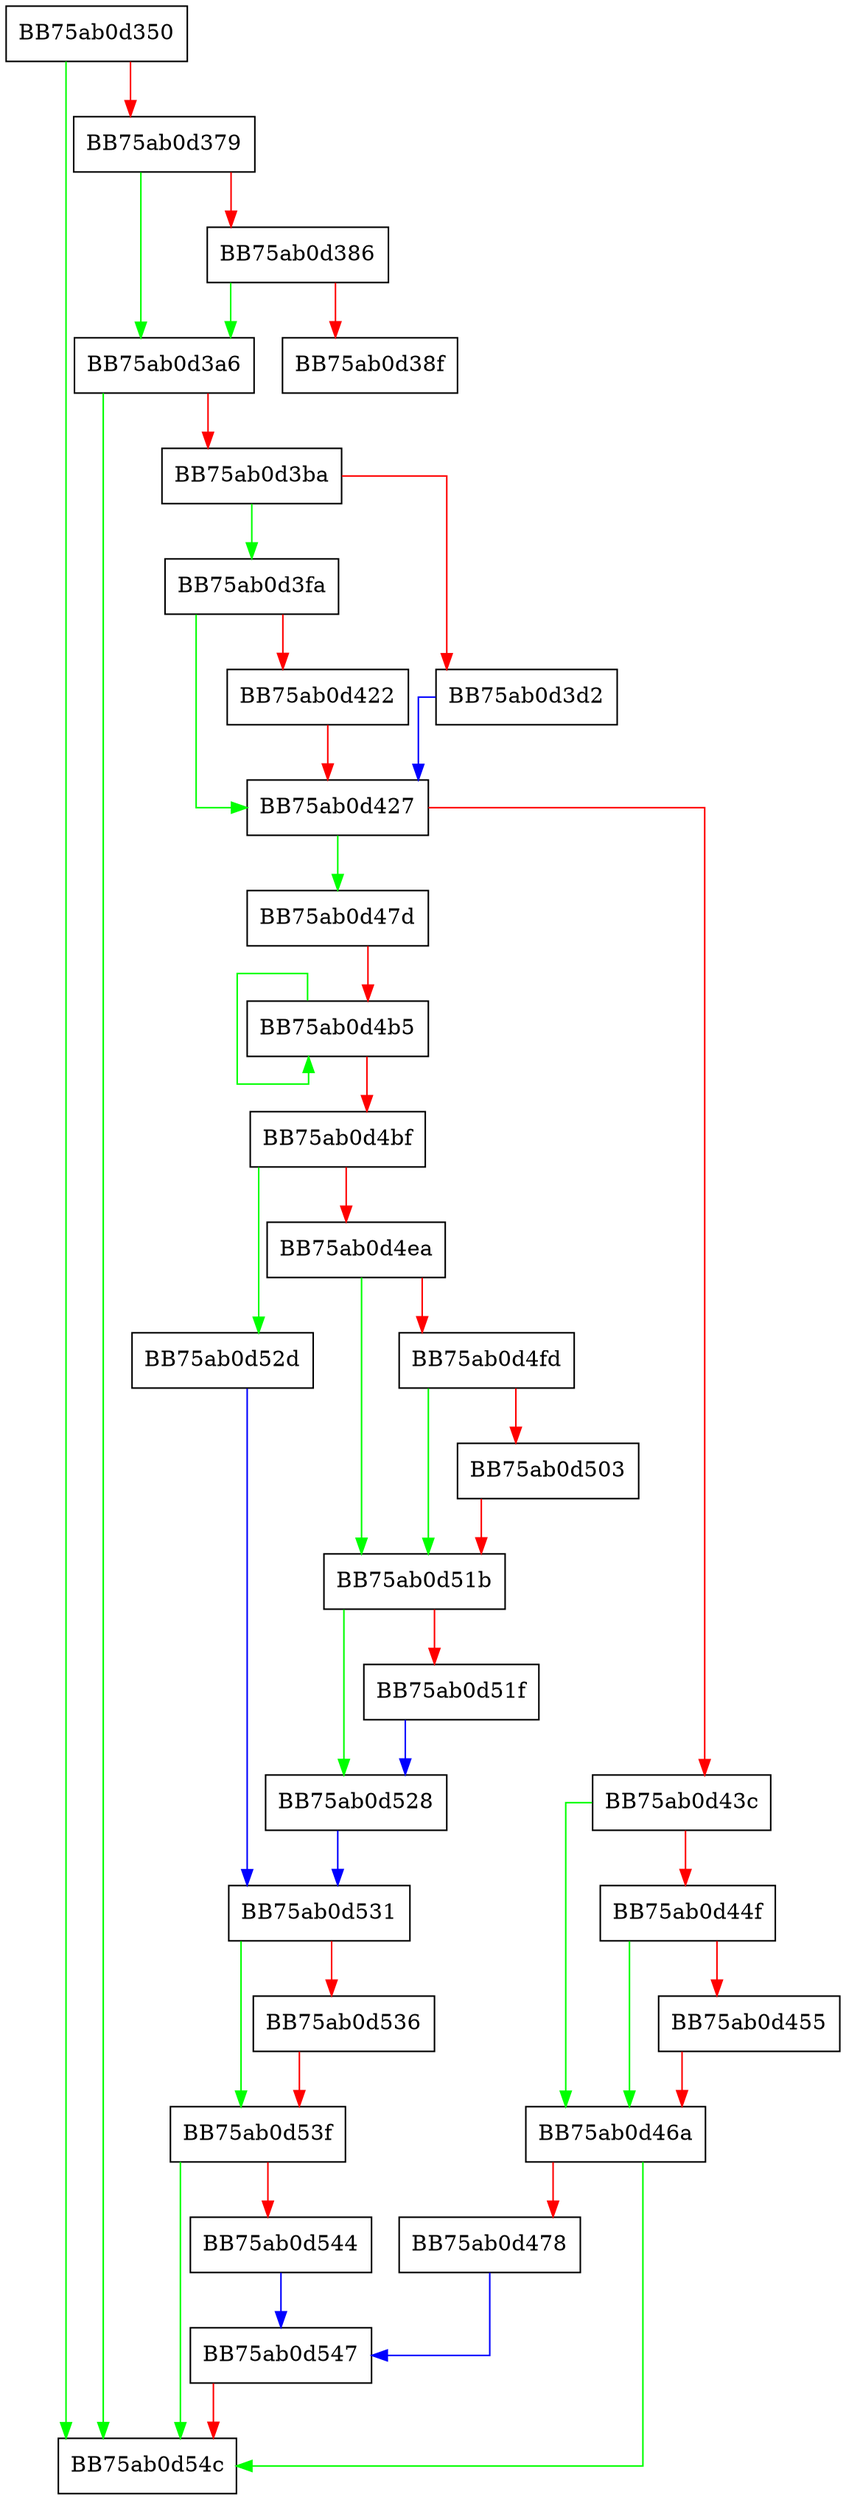 digraph SetRegValueAsStringExpand {
  node [shape="box"];
  graph [splines=ortho];
  BB75ab0d350 -> BB75ab0d54c [color="green"];
  BB75ab0d350 -> BB75ab0d379 [color="red"];
  BB75ab0d379 -> BB75ab0d3a6 [color="green"];
  BB75ab0d379 -> BB75ab0d386 [color="red"];
  BB75ab0d386 -> BB75ab0d3a6 [color="green"];
  BB75ab0d386 -> BB75ab0d38f [color="red"];
  BB75ab0d3a6 -> BB75ab0d54c [color="green"];
  BB75ab0d3a6 -> BB75ab0d3ba [color="red"];
  BB75ab0d3ba -> BB75ab0d3fa [color="green"];
  BB75ab0d3ba -> BB75ab0d3d2 [color="red"];
  BB75ab0d3d2 -> BB75ab0d427 [color="blue"];
  BB75ab0d3fa -> BB75ab0d427 [color="green"];
  BB75ab0d3fa -> BB75ab0d422 [color="red"];
  BB75ab0d422 -> BB75ab0d427 [color="red"];
  BB75ab0d427 -> BB75ab0d47d [color="green"];
  BB75ab0d427 -> BB75ab0d43c [color="red"];
  BB75ab0d43c -> BB75ab0d46a [color="green"];
  BB75ab0d43c -> BB75ab0d44f [color="red"];
  BB75ab0d44f -> BB75ab0d46a [color="green"];
  BB75ab0d44f -> BB75ab0d455 [color="red"];
  BB75ab0d455 -> BB75ab0d46a [color="red"];
  BB75ab0d46a -> BB75ab0d54c [color="green"];
  BB75ab0d46a -> BB75ab0d478 [color="red"];
  BB75ab0d478 -> BB75ab0d547 [color="blue"];
  BB75ab0d47d -> BB75ab0d4b5 [color="red"];
  BB75ab0d4b5 -> BB75ab0d4b5 [color="green"];
  BB75ab0d4b5 -> BB75ab0d4bf [color="red"];
  BB75ab0d4bf -> BB75ab0d52d [color="green"];
  BB75ab0d4bf -> BB75ab0d4ea [color="red"];
  BB75ab0d4ea -> BB75ab0d51b [color="green"];
  BB75ab0d4ea -> BB75ab0d4fd [color="red"];
  BB75ab0d4fd -> BB75ab0d51b [color="green"];
  BB75ab0d4fd -> BB75ab0d503 [color="red"];
  BB75ab0d503 -> BB75ab0d51b [color="red"];
  BB75ab0d51b -> BB75ab0d528 [color="green"];
  BB75ab0d51b -> BB75ab0d51f [color="red"];
  BB75ab0d51f -> BB75ab0d528 [color="blue"];
  BB75ab0d528 -> BB75ab0d531 [color="blue"];
  BB75ab0d52d -> BB75ab0d531 [color="blue"];
  BB75ab0d531 -> BB75ab0d53f [color="green"];
  BB75ab0d531 -> BB75ab0d536 [color="red"];
  BB75ab0d536 -> BB75ab0d53f [color="red"];
  BB75ab0d53f -> BB75ab0d54c [color="green"];
  BB75ab0d53f -> BB75ab0d544 [color="red"];
  BB75ab0d544 -> BB75ab0d547 [color="blue"];
  BB75ab0d547 -> BB75ab0d54c [color="red"];
}